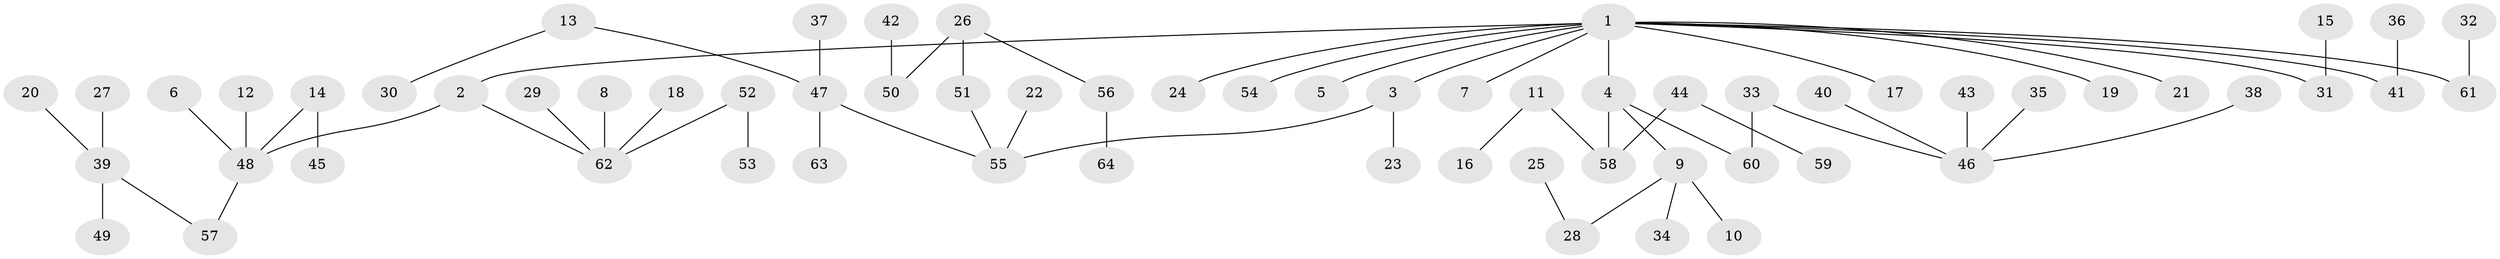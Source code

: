 // original degree distribution, {8: 0.007874015748031496, 6: 0.023622047244094488, 3: 0.1889763779527559, 4: 0.05511811023622047, 5: 0.023622047244094488, 2: 0.1732283464566929, 1: 0.5275590551181102}
// Generated by graph-tools (version 1.1) at 2025/26/03/09/25 03:26:32]
// undirected, 64 vertices, 63 edges
graph export_dot {
graph [start="1"]
  node [color=gray90,style=filled];
  1;
  2;
  3;
  4;
  5;
  6;
  7;
  8;
  9;
  10;
  11;
  12;
  13;
  14;
  15;
  16;
  17;
  18;
  19;
  20;
  21;
  22;
  23;
  24;
  25;
  26;
  27;
  28;
  29;
  30;
  31;
  32;
  33;
  34;
  35;
  36;
  37;
  38;
  39;
  40;
  41;
  42;
  43;
  44;
  45;
  46;
  47;
  48;
  49;
  50;
  51;
  52;
  53;
  54;
  55;
  56;
  57;
  58;
  59;
  60;
  61;
  62;
  63;
  64;
  1 -- 2 [weight=1.0];
  1 -- 3 [weight=1.0];
  1 -- 4 [weight=1.0];
  1 -- 5 [weight=1.0];
  1 -- 7 [weight=1.0];
  1 -- 17 [weight=1.0];
  1 -- 19 [weight=1.0];
  1 -- 21 [weight=1.0];
  1 -- 24 [weight=1.0];
  1 -- 31 [weight=1.0];
  1 -- 41 [weight=1.0];
  1 -- 54 [weight=1.0];
  1 -- 61 [weight=1.0];
  2 -- 48 [weight=1.0];
  2 -- 62 [weight=1.0];
  3 -- 23 [weight=1.0];
  3 -- 55 [weight=1.0];
  4 -- 9 [weight=1.0];
  4 -- 58 [weight=1.0];
  4 -- 60 [weight=1.0];
  6 -- 48 [weight=1.0];
  8 -- 62 [weight=1.0];
  9 -- 10 [weight=1.0];
  9 -- 28 [weight=1.0];
  9 -- 34 [weight=1.0];
  11 -- 16 [weight=1.0];
  11 -- 58 [weight=1.0];
  12 -- 48 [weight=1.0];
  13 -- 30 [weight=1.0];
  13 -- 47 [weight=1.0];
  14 -- 45 [weight=1.0];
  14 -- 48 [weight=1.0];
  15 -- 31 [weight=1.0];
  18 -- 62 [weight=1.0];
  20 -- 39 [weight=1.0];
  22 -- 55 [weight=1.0];
  25 -- 28 [weight=1.0];
  26 -- 50 [weight=1.0];
  26 -- 51 [weight=1.0];
  26 -- 56 [weight=1.0];
  27 -- 39 [weight=1.0];
  29 -- 62 [weight=1.0];
  32 -- 61 [weight=1.0];
  33 -- 46 [weight=1.0];
  33 -- 60 [weight=1.0];
  35 -- 46 [weight=1.0];
  36 -- 41 [weight=1.0];
  37 -- 47 [weight=1.0];
  38 -- 46 [weight=1.0];
  39 -- 49 [weight=1.0];
  39 -- 57 [weight=1.0];
  40 -- 46 [weight=1.0];
  42 -- 50 [weight=1.0];
  43 -- 46 [weight=1.0];
  44 -- 58 [weight=1.0];
  44 -- 59 [weight=1.0];
  47 -- 55 [weight=1.0];
  47 -- 63 [weight=1.0];
  48 -- 57 [weight=1.0];
  51 -- 55 [weight=1.0];
  52 -- 53 [weight=1.0];
  52 -- 62 [weight=1.0];
  56 -- 64 [weight=1.0];
}

